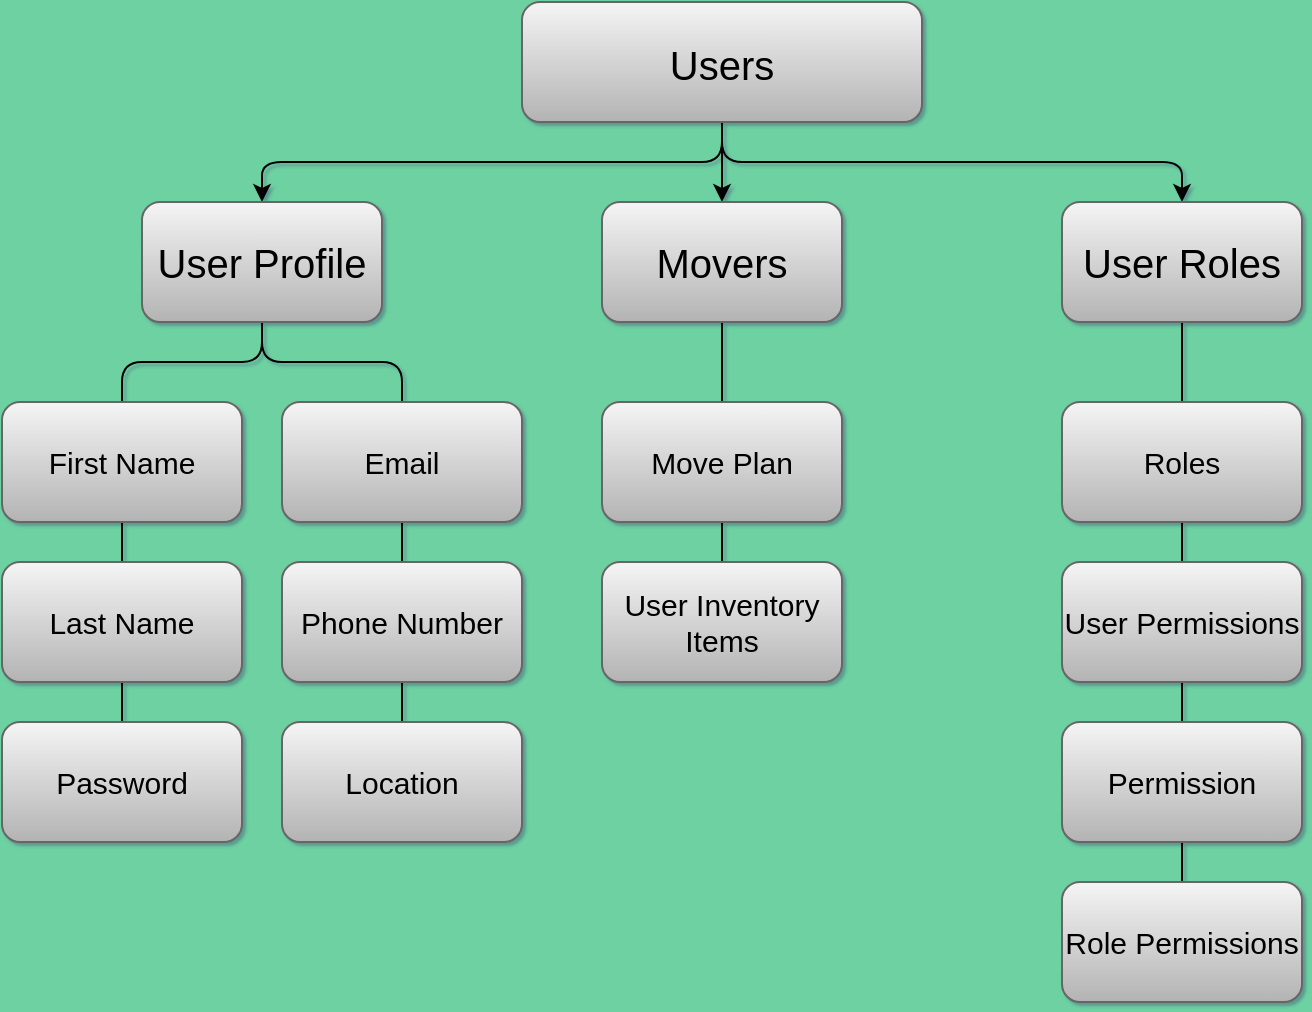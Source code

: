 <mxfile version="13.9.9" type="device"><diagram id="OTgX0U3tn0BuDZR13vJq" name="Page-1"><mxGraphModel dx="2439" dy="-824" grid="1" gridSize="10" guides="1" tooltips="1" connect="1" arrows="1" fold="1" page="1" pageScale="1" pageWidth="1169" pageHeight="827" background="#6DD1A1" math="0" shadow="1"><root><mxCell id="0"/><mxCell id="1" parent="0"/><mxCell id="VX5EeyenHiAINrOkasAR-1" value="" style="edgeStyle=orthogonalEdgeStyle;orthogonalLoop=1;jettySize=auto;html=1;exitX=0.5;exitY=1;exitDx=0;exitDy=0;" parent="1" source="VX5EeyenHiAINrOkasAR-4" target="VX5EeyenHiAINrOkasAR-7" edge="1"><mxGeometry relative="1" as="geometry"/></mxCell><mxCell id="VX5EeyenHiAINrOkasAR-2" value="" style="edgeStyle=orthogonalEdgeStyle;orthogonalLoop=1;jettySize=auto;html=1;exitX=0.5;exitY=1;exitDx=0;exitDy=0;" parent="1" source="VX5EeyenHiAINrOkasAR-4" target="VX5EeyenHiAINrOkasAR-13" edge="1"><mxGeometry relative="1" as="geometry"/></mxCell><mxCell id="VX5EeyenHiAINrOkasAR-3" value="" style="edgeStyle=orthogonalEdgeStyle;orthogonalLoop=1;jettySize=auto;html=1;" parent="1" source="VX5EeyenHiAINrOkasAR-4" target="VX5EeyenHiAINrOkasAR-19" edge="1"><mxGeometry relative="1" as="geometry"/></mxCell><mxCell id="VX5EeyenHiAINrOkasAR-4" value="Users" style="fontSize=20;fillColor=#f5f5f5;strokeColor=#666666;gradientColor=#b3b3b3;rounded=1;" parent="1" vertex="1"><mxGeometry x="-150" y="1830" width="200" height="60" as="geometry"/></mxCell><mxCell id="VX5EeyenHiAINrOkasAR-5" value="" style="edgeStyle=orthogonalEdgeStyle;orthogonalLoop=1;jettySize=auto;html=1;exitX=0.5;exitY=1;exitDx=0;exitDy=0;endFill=0;endArrow=none;" parent="1" source="VX5EeyenHiAINrOkasAR-7" target="VX5EeyenHiAINrOkasAR-9" edge="1"><mxGeometry relative="1" as="geometry"><mxPoint x="-290.059" y="1990" as="sourcePoint"/></mxGeometry></mxCell><mxCell id="VX5EeyenHiAINrOkasAR-6" value="" style="edgeStyle=orthogonalEdgeStyle;orthogonalLoop=1;jettySize=auto;html=1;endArrow=none;endFill=0;" parent="1" source="VX5EeyenHiAINrOkasAR-7" target="VX5EeyenHiAINrOkasAR-27" edge="1"><mxGeometry relative="1" as="geometry"/></mxCell><mxCell id="VX5EeyenHiAINrOkasAR-7" value="User Profile" style="whiteSpace=wrap;html=1;fontSize=20;fillColor=#f5f5f5;strokeColor=#666666;gradientColor=#b3b3b3;rounded=1;" parent="1" vertex="1"><mxGeometry x="-340" y="1930" width="120" height="60" as="geometry"/></mxCell><mxCell id="VX5EeyenHiAINrOkasAR-8" value="" style="edgeStyle=orthogonalEdgeStyle;orthogonalLoop=1;jettySize=auto;html=1;endFill=0;endArrow=none;" parent="1" source="VX5EeyenHiAINrOkasAR-9" target="VX5EeyenHiAINrOkasAR-11" edge="1"><mxGeometry relative="1" as="geometry"/></mxCell><mxCell id="VX5EeyenHiAINrOkasAR-9" value="First Name" style="whiteSpace=wrap;html=1;fontSize=15;fillColor=#f5f5f5;rounded=1;strokeColor=#666666;gradientColor=#b3b3b3;" parent="1" vertex="1"><mxGeometry x="-410" y="2030" width="120" height="60" as="geometry"/></mxCell><mxCell id="VX5EeyenHiAINrOkasAR-10" value="" style="edgeStyle=orthogonalEdgeStyle;orthogonalLoop=1;jettySize=auto;html=1;endFill=0;endArrow=none;" parent="1" source="VX5EeyenHiAINrOkasAR-11" target="VX5EeyenHiAINrOkasAR-30" edge="1"><mxGeometry relative="1" as="geometry"/></mxCell><mxCell id="VX5EeyenHiAINrOkasAR-11" value="Last Name" style="whiteSpace=wrap;html=1;fontSize=15;fillColor=#f5f5f5;rounded=1;strokeColor=#666666;gradientColor=#b3b3b3;" parent="1" vertex="1"><mxGeometry x="-410" y="2110" width="120" height="60" as="geometry"/></mxCell><mxCell id="VX5EeyenHiAINrOkasAR-12" value="" style="edgeStyle=orthogonalEdgeStyle;orthogonalLoop=1;jettySize=auto;html=1;endFill=0;endArrow=none;" parent="1" source="VX5EeyenHiAINrOkasAR-13" target="VX5EeyenHiAINrOkasAR-15" edge="1"><mxGeometry relative="1" as="geometry"/></mxCell><mxCell id="VX5EeyenHiAINrOkasAR-13" value="User Roles" style="whiteSpace=wrap;html=1;fontSize=20;fillColor=#f5f5f5;strokeColor=#666666;gradientColor=#b3b3b3;rounded=1;" parent="1" vertex="1"><mxGeometry x="120" y="1930" width="120" height="60" as="geometry"/></mxCell><mxCell id="VX5EeyenHiAINrOkasAR-14" value="" style="edgeStyle=orthogonalEdgeStyle;orthogonalLoop=1;jettySize=auto;html=1;endFill=0;endArrow=none;" parent="1" source="VX5EeyenHiAINrOkasAR-15" target="VX5EeyenHiAINrOkasAR-17" edge="1"><mxGeometry relative="1" as="geometry"/></mxCell><mxCell id="VX5EeyenHiAINrOkasAR-15" value="Roles" style="whiteSpace=wrap;html=1;fontSize=15;fillColor=#f5f5f5;rounded=1;strokeColor=#666666;gradientColor=#b3b3b3;" parent="1" vertex="1"><mxGeometry x="120" y="2030" width="120" height="60" as="geometry"/></mxCell><mxCell id="VX5EeyenHiAINrOkasAR-16" value="" style="edgeStyle=orthogonalEdgeStyle;orthogonalLoop=1;jettySize=auto;html=1;endFill=0;endArrow=none;" parent="1" source="VX5EeyenHiAINrOkasAR-17" target="VX5EeyenHiAINrOkasAR-23" edge="1"><mxGeometry relative="1" as="geometry"/></mxCell><mxCell id="VX5EeyenHiAINrOkasAR-17" value="User Permissions" style="whiteSpace=wrap;html=1;fontSize=15;fillColor=#f5f5f5;rounded=1;strokeColor=#666666;gradientColor=#b3b3b3;" parent="1" vertex="1"><mxGeometry x="120" y="2110" width="120" height="60" as="geometry"/></mxCell><mxCell id="VX5EeyenHiAINrOkasAR-18" value="" style="edgeStyle=orthogonalEdgeStyle;orthogonalLoop=1;jettySize=auto;html=1;endFill=0;endArrow=none;" parent="1" source="VX5EeyenHiAINrOkasAR-19" target="VX5EeyenHiAINrOkasAR-21" edge="1"><mxGeometry relative="1" as="geometry"/></mxCell><mxCell id="VX5EeyenHiAINrOkasAR-19" value="Movers" style="whiteSpace=wrap;html=1;fontSize=20;fillColor=#f5f5f5;strokeColor=#666666;gradientColor=#b3b3b3;rounded=1;" parent="1" vertex="1"><mxGeometry x="-110" y="1930" width="120" height="60" as="geometry"/></mxCell><mxCell id="VX5EeyenHiAINrOkasAR-20" value="" style="edgeStyle=orthogonalEdgeStyle;orthogonalLoop=1;jettySize=auto;html=1;endFill=0;endArrow=none;" parent="1" source="VX5EeyenHiAINrOkasAR-21" target="VX5EeyenHiAINrOkasAR-25" edge="1"><mxGeometry relative="1" as="geometry"/></mxCell><mxCell id="VX5EeyenHiAINrOkasAR-21" value="Move Plan" style="whiteSpace=wrap;html=1;fontSize=15;fillColor=#f5f5f5;rounded=1;strokeColor=#666666;gradientColor=#b3b3b3;" parent="1" vertex="1"><mxGeometry x="-110" y="2030" width="120" height="60" as="geometry"/></mxCell><mxCell id="VX5EeyenHiAINrOkasAR-22" value="" style="edgeStyle=orthogonalEdgeStyle;orthogonalLoop=1;jettySize=auto;html=1;endFill=0;endArrow=none;" parent="1" source="VX5EeyenHiAINrOkasAR-23" target="VX5EeyenHiAINrOkasAR-24" edge="1"><mxGeometry relative="1" as="geometry"/></mxCell><mxCell id="VX5EeyenHiAINrOkasAR-23" value="Permission" style="whiteSpace=wrap;html=1;fontSize=15;fillColor=#f5f5f5;rounded=1;strokeColor=#666666;gradientColor=#b3b3b3;" parent="1" vertex="1"><mxGeometry x="120" y="2190" width="120" height="60" as="geometry"/></mxCell><mxCell id="VX5EeyenHiAINrOkasAR-24" value="Role Permissions" style="whiteSpace=wrap;html=1;fontSize=15;fillColor=#f5f5f5;rounded=1;strokeColor=#666666;gradientColor=#b3b3b3;" parent="1" vertex="1"><mxGeometry x="120" y="2270" width="120" height="60" as="geometry"/></mxCell><mxCell id="VX5EeyenHiAINrOkasAR-25" value="User Inventory&lt;br&gt;Items" style="whiteSpace=wrap;html=1;fontSize=15;fillColor=#f5f5f5;rounded=1;strokeColor=#666666;gradientColor=#b3b3b3;" parent="1" vertex="1"><mxGeometry x="-110" y="2110" width="120" height="60" as="geometry"/></mxCell><mxCell id="VX5EeyenHiAINrOkasAR-26" value="" style="edgeStyle=orthogonalEdgeStyle;orthogonalLoop=1;jettySize=auto;html=1;endFill=0;endArrow=none;" parent="1" source="VX5EeyenHiAINrOkasAR-27" target="VX5EeyenHiAINrOkasAR-29" edge="1"><mxGeometry relative="1" as="geometry"/></mxCell><mxCell id="VX5EeyenHiAINrOkasAR-27" value="Email" style="whiteSpace=wrap;html=1;fontSize=15;fillColor=#f5f5f5;rounded=1;strokeColor=#666666;gradientColor=#b3b3b3;" parent="1" vertex="1"><mxGeometry x="-270" y="2030" width="120" height="60" as="geometry"/></mxCell><mxCell id="VX5EeyenHiAINrOkasAR-28" value="" style="edgeStyle=orthogonalEdgeStyle;orthogonalLoop=1;jettySize=auto;html=1;endFill=0;endArrow=none;" parent="1" source="VX5EeyenHiAINrOkasAR-29" target="VX5EeyenHiAINrOkasAR-31" edge="1"><mxGeometry relative="1" as="geometry"/></mxCell><mxCell id="VX5EeyenHiAINrOkasAR-29" value="Phone Number" style="whiteSpace=wrap;html=1;fontSize=15;fillColor=#f5f5f5;rounded=1;strokeColor=#666666;gradientColor=#b3b3b3;" parent="1" vertex="1"><mxGeometry x="-270" y="2110" width="120" height="60" as="geometry"/></mxCell><mxCell id="VX5EeyenHiAINrOkasAR-30" value="Password" style="whiteSpace=wrap;html=1;fontSize=15;fillColor=#f5f5f5;rounded=1;strokeColor=#666666;gradientColor=#b3b3b3;" parent="1" vertex="1"><mxGeometry x="-410" y="2190" width="120" height="60" as="geometry"/></mxCell><mxCell id="VX5EeyenHiAINrOkasAR-31" value="Location" style="whiteSpace=wrap;html=1;fontSize=15;fillColor=#f5f5f5;rounded=1;strokeColor=#666666;gradientColor=#b3b3b3;" parent="1" vertex="1"><mxGeometry x="-270" y="2190" width="120" height="60" as="geometry"/></mxCell></root></mxGraphModel></diagram></mxfile>